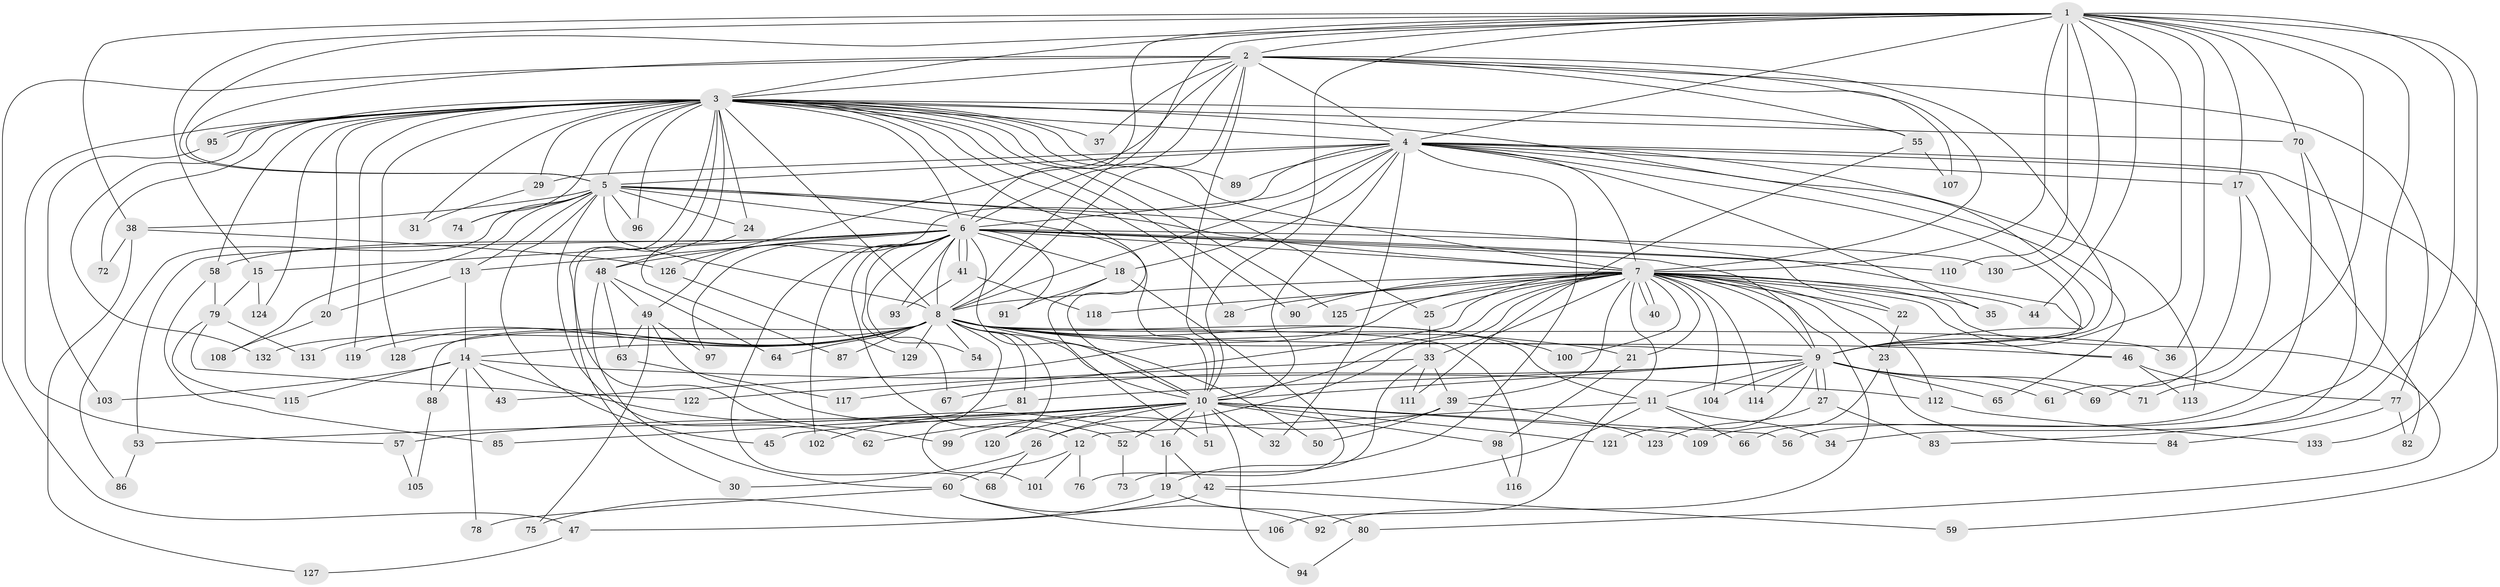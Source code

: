 // Generated by graph-tools (version 1.1) at 2025/14/03/09/25 04:14:13]
// undirected, 133 vertices, 291 edges
graph export_dot {
graph [start="1"]
  node [color=gray90,style=filled];
  1;
  2;
  3;
  4;
  5;
  6;
  7;
  8;
  9;
  10;
  11;
  12;
  13;
  14;
  15;
  16;
  17;
  18;
  19;
  20;
  21;
  22;
  23;
  24;
  25;
  26;
  27;
  28;
  29;
  30;
  31;
  32;
  33;
  34;
  35;
  36;
  37;
  38;
  39;
  40;
  41;
  42;
  43;
  44;
  45;
  46;
  47;
  48;
  49;
  50;
  51;
  52;
  53;
  54;
  55;
  56;
  57;
  58;
  59;
  60;
  61;
  62;
  63;
  64;
  65;
  66;
  67;
  68;
  69;
  70;
  71;
  72;
  73;
  74;
  75;
  76;
  77;
  78;
  79;
  80;
  81;
  82;
  83;
  84;
  85;
  86;
  87;
  88;
  89;
  90;
  91;
  92;
  93;
  94;
  95;
  96;
  97;
  98;
  99;
  100;
  101;
  102;
  103;
  104;
  105;
  106;
  107;
  108;
  109;
  110;
  111;
  112;
  113;
  114;
  115;
  116;
  117;
  118;
  119;
  120;
  121;
  122;
  123;
  124;
  125;
  126;
  127;
  128;
  129;
  130;
  131;
  132;
  133;
  1 -- 2;
  1 -- 3;
  1 -- 4;
  1 -- 5;
  1 -- 6;
  1 -- 7;
  1 -- 8;
  1 -- 9;
  1 -- 10;
  1 -- 15;
  1 -- 17;
  1 -- 34;
  1 -- 36;
  1 -- 38;
  1 -- 44;
  1 -- 56;
  1 -- 70;
  1 -- 71;
  1 -- 110;
  1 -- 130;
  1 -- 133;
  2 -- 3;
  2 -- 4;
  2 -- 5;
  2 -- 6;
  2 -- 7;
  2 -- 8;
  2 -- 9;
  2 -- 10;
  2 -- 37;
  2 -- 47;
  2 -- 55;
  2 -- 77;
  2 -- 107;
  2 -- 126;
  3 -- 4;
  3 -- 5;
  3 -- 6;
  3 -- 7;
  3 -- 8;
  3 -- 9;
  3 -- 10;
  3 -- 20;
  3 -- 24;
  3 -- 25;
  3 -- 28;
  3 -- 29;
  3 -- 30;
  3 -- 31;
  3 -- 37;
  3 -- 48;
  3 -- 55;
  3 -- 57;
  3 -- 58;
  3 -- 70;
  3 -- 72;
  3 -- 74;
  3 -- 89;
  3 -- 90;
  3 -- 95;
  3 -- 95;
  3 -- 96;
  3 -- 99;
  3 -- 119;
  3 -- 124;
  3 -- 125;
  3 -- 128;
  3 -- 132;
  4 -- 5;
  4 -- 6;
  4 -- 7;
  4 -- 8;
  4 -- 9;
  4 -- 10;
  4 -- 17;
  4 -- 18;
  4 -- 19;
  4 -- 29;
  4 -- 32;
  4 -- 35;
  4 -- 49;
  4 -- 59;
  4 -- 65;
  4 -- 82;
  4 -- 89;
  4 -- 113;
  5 -- 6;
  5 -- 7;
  5 -- 8;
  5 -- 9;
  5 -- 10;
  5 -- 13;
  5 -- 24;
  5 -- 38;
  5 -- 45;
  5 -- 62;
  5 -- 74;
  5 -- 86;
  5 -- 96;
  5 -- 108;
  6 -- 7;
  6 -- 8;
  6 -- 9;
  6 -- 10;
  6 -- 12;
  6 -- 13;
  6 -- 15;
  6 -- 18;
  6 -- 22;
  6 -- 41;
  6 -- 41;
  6 -- 48;
  6 -- 53;
  6 -- 54;
  6 -- 58;
  6 -- 67;
  6 -- 68;
  6 -- 91;
  6 -- 93;
  6 -- 97;
  6 -- 102;
  6 -- 110;
  6 -- 130;
  7 -- 8;
  7 -- 9;
  7 -- 10;
  7 -- 21;
  7 -- 22;
  7 -- 23;
  7 -- 25;
  7 -- 26;
  7 -- 28;
  7 -- 33;
  7 -- 35;
  7 -- 39;
  7 -- 40;
  7 -- 40;
  7 -- 43;
  7 -- 44;
  7 -- 46;
  7 -- 80;
  7 -- 90;
  7 -- 92;
  7 -- 100;
  7 -- 104;
  7 -- 106;
  7 -- 112;
  7 -- 114;
  7 -- 117;
  7 -- 118;
  7 -- 125;
  8 -- 9;
  8 -- 10;
  8 -- 11;
  8 -- 14;
  8 -- 21;
  8 -- 36;
  8 -- 46;
  8 -- 50;
  8 -- 54;
  8 -- 64;
  8 -- 81;
  8 -- 87;
  8 -- 88;
  8 -- 100;
  8 -- 101;
  8 -- 116;
  8 -- 119;
  8 -- 120;
  8 -- 128;
  8 -- 129;
  8 -- 131;
  8 -- 132;
  9 -- 10;
  9 -- 11;
  9 -- 27;
  9 -- 27;
  9 -- 61;
  9 -- 65;
  9 -- 67;
  9 -- 69;
  9 -- 71;
  9 -- 81;
  9 -- 104;
  9 -- 114;
  9 -- 121;
  10 -- 16;
  10 -- 26;
  10 -- 32;
  10 -- 45;
  10 -- 51;
  10 -- 52;
  10 -- 53;
  10 -- 56;
  10 -- 57;
  10 -- 62;
  10 -- 85;
  10 -- 94;
  10 -- 98;
  10 -- 109;
  10 -- 120;
  10 -- 121;
  11 -- 12;
  11 -- 34;
  11 -- 42;
  11 -- 66;
  12 -- 60;
  12 -- 76;
  12 -- 101;
  13 -- 14;
  13 -- 20;
  14 -- 16;
  14 -- 43;
  14 -- 78;
  14 -- 88;
  14 -- 103;
  14 -- 112;
  14 -- 115;
  15 -- 79;
  15 -- 124;
  16 -- 19;
  16 -- 42;
  17 -- 61;
  17 -- 69;
  18 -- 51;
  18 -- 76;
  18 -- 91;
  19 -- 75;
  19 -- 80;
  20 -- 108;
  21 -- 98;
  22 -- 23;
  23 -- 66;
  23 -- 84;
  24 -- 87;
  25 -- 33;
  26 -- 30;
  26 -- 68;
  27 -- 83;
  27 -- 123;
  29 -- 31;
  33 -- 39;
  33 -- 73;
  33 -- 111;
  33 -- 122;
  38 -- 72;
  38 -- 126;
  38 -- 127;
  39 -- 50;
  39 -- 99;
  39 -- 123;
  41 -- 93;
  41 -- 118;
  42 -- 47;
  42 -- 59;
  46 -- 77;
  46 -- 113;
  47 -- 127;
  48 -- 49;
  48 -- 60;
  48 -- 63;
  48 -- 64;
  49 -- 52;
  49 -- 63;
  49 -- 75;
  49 -- 97;
  52 -- 73;
  53 -- 86;
  55 -- 107;
  55 -- 111;
  57 -- 105;
  58 -- 79;
  58 -- 85;
  60 -- 78;
  60 -- 92;
  60 -- 106;
  63 -- 117;
  70 -- 83;
  70 -- 109;
  77 -- 82;
  77 -- 84;
  79 -- 115;
  79 -- 122;
  79 -- 131;
  80 -- 94;
  81 -- 102;
  88 -- 105;
  95 -- 103;
  98 -- 116;
  112 -- 133;
  126 -- 129;
}
